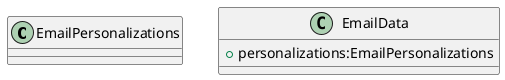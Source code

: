@startuml


class EmailPersonalizations {

}

class EmailData {
   + personalizations:EmailPersonalizations
}

@enduml